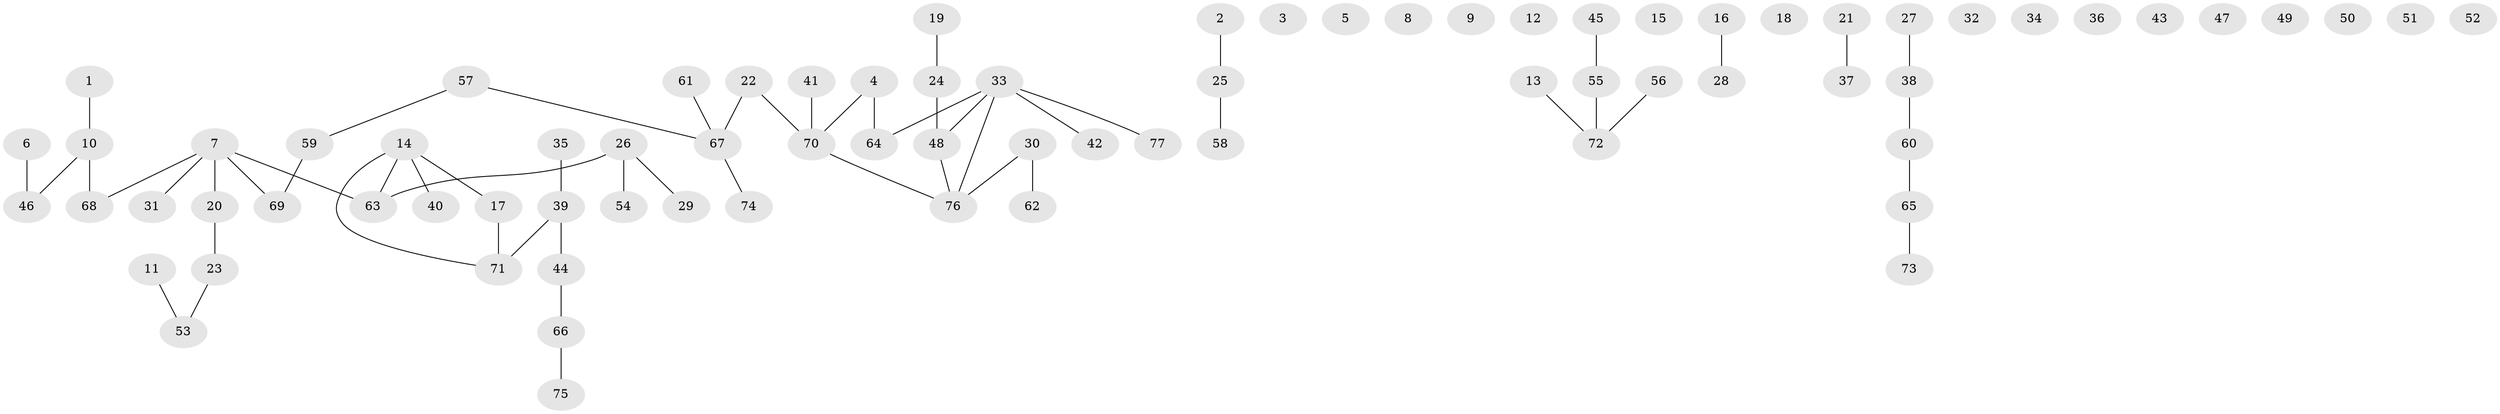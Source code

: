 // coarse degree distribution, {0: 0.5263157894736842, 3: 0.05263157894736842, 1: 0.2631578947368421, 2: 0.13157894736842105, 6: 0.02631578947368421}
// Generated by graph-tools (version 1.1) at 2025/43/03/04/25 21:43:16]
// undirected, 77 vertices, 58 edges
graph export_dot {
graph [start="1"]
  node [color=gray90,style=filled];
  1;
  2;
  3;
  4;
  5;
  6;
  7;
  8;
  9;
  10;
  11;
  12;
  13;
  14;
  15;
  16;
  17;
  18;
  19;
  20;
  21;
  22;
  23;
  24;
  25;
  26;
  27;
  28;
  29;
  30;
  31;
  32;
  33;
  34;
  35;
  36;
  37;
  38;
  39;
  40;
  41;
  42;
  43;
  44;
  45;
  46;
  47;
  48;
  49;
  50;
  51;
  52;
  53;
  54;
  55;
  56;
  57;
  58;
  59;
  60;
  61;
  62;
  63;
  64;
  65;
  66;
  67;
  68;
  69;
  70;
  71;
  72;
  73;
  74;
  75;
  76;
  77;
  1 -- 10;
  2 -- 25;
  4 -- 64;
  4 -- 70;
  6 -- 46;
  7 -- 20;
  7 -- 31;
  7 -- 63;
  7 -- 68;
  7 -- 69;
  10 -- 46;
  10 -- 68;
  11 -- 53;
  13 -- 72;
  14 -- 17;
  14 -- 40;
  14 -- 63;
  14 -- 71;
  16 -- 28;
  17 -- 71;
  19 -- 24;
  20 -- 23;
  21 -- 37;
  22 -- 67;
  22 -- 70;
  23 -- 53;
  24 -- 48;
  25 -- 58;
  26 -- 29;
  26 -- 54;
  26 -- 63;
  27 -- 38;
  30 -- 62;
  30 -- 76;
  33 -- 42;
  33 -- 48;
  33 -- 64;
  33 -- 76;
  33 -- 77;
  35 -- 39;
  38 -- 60;
  39 -- 44;
  39 -- 71;
  41 -- 70;
  44 -- 66;
  45 -- 55;
  48 -- 76;
  55 -- 72;
  56 -- 72;
  57 -- 59;
  57 -- 67;
  59 -- 69;
  60 -- 65;
  61 -- 67;
  65 -- 73;
  66 -- 75;
  67 -- 74;
  70 -- 76;
}
